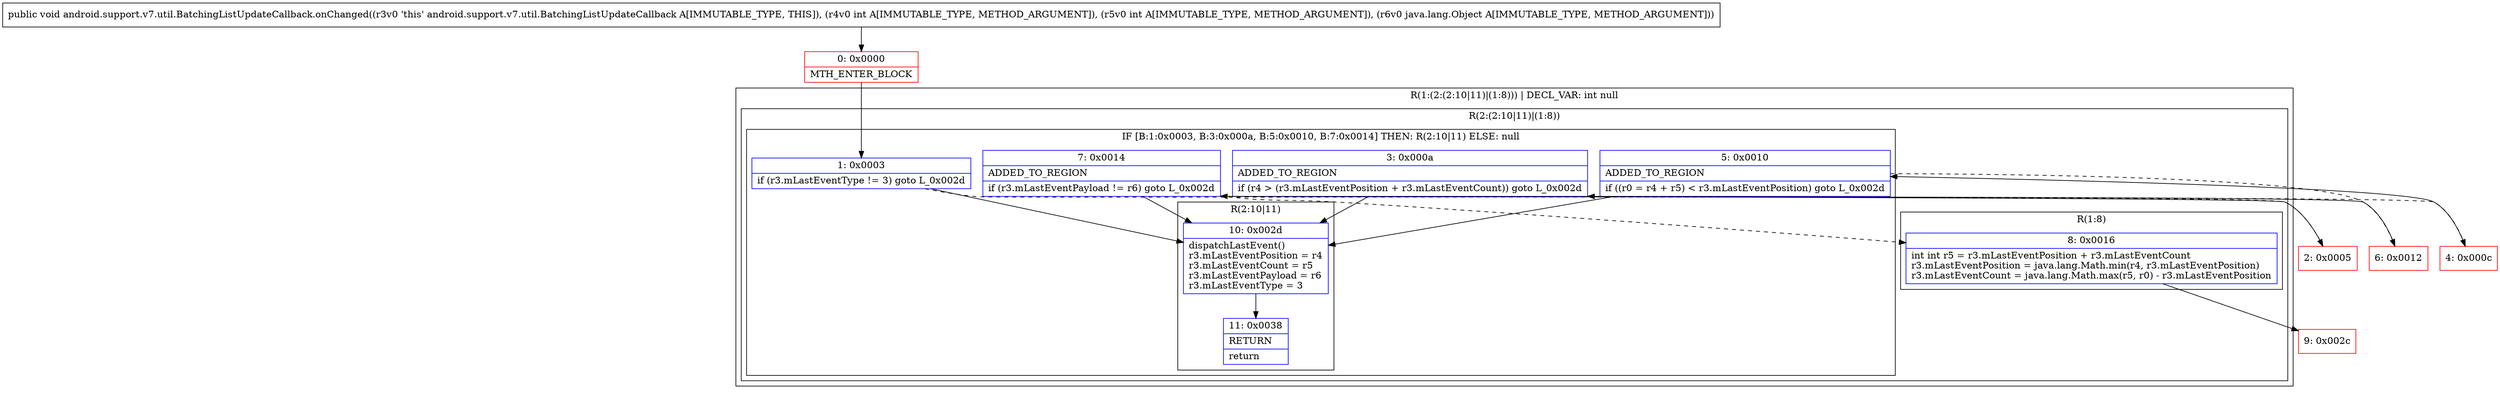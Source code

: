 digraph "CFG forandroid.support.v7.util.BatchingListUpdateCallback.onChanged(IILjava\/lang\/Object;)V" {
subgraph cluster_Region_1420787914 {
label = "R(1:(2:(2:10|11)|(1:8))) | DECL_VAR: int null\l";
node [shape=record,color=blue];
subgraph cluster_Region_2000476207 {
label = "R(2:(2:10|11)|(1:8))";
node [shape=record,color=blue];
subgraph cluster_IfRegion_1025801713 {
label = "IF [B:1:0x0003, B:3:0x000a, B:5:0x0010, B:7:0x0014] THEN: R(2:10|11) ELSE: null";
node [shape=record,color=blue];
Node_1 [shape=record,label="{1\:\ 0x0003|if (r3.mLastEventType != 3) goto L_0x002d\l}"];
Node_3 [shape=record,label="{3\:\ 0x000a|ADDED_TO_REGION\l|if (r4 \> (r3.mLastEventPosition + r3.mLastEventCount)) goto L_0x002d\l}"];
Node_5 [shape=record,label="{5\:\ 0x0010|ADDED_TO_REGION\l|if ((r0 = r4 + r5) \< r3.mLastEventPosition) goto L_0x002d\l}"];
Node_7 [shape=record,label="{7\:\ 0x0014|ADDED_TO_REGION\l|if (r3.mLastEventPayload != r6) goto L_0x002d\l}"];
subgraph cluster_Region_963936522 {
label = "R(2:10|11)";
node [shape=record,color=blue];
Node_10 [shape=record,label="{10\:\ 0x002d|dispatchLastEvent()\lr3.mLastEventPosition = r4\lr3.mLastEventCount = r5\lr3.mLastEventPayload = r6\lr3.mLastEventType = 3\l}"];
Node_11 [shape=record,label="{11\:\ 0x0038|RETURN\l|return\l}"];
}
}
subgraph cluster_Region_1680146446 {
label = "R(1:8)";
node [shape=record,color=blue];
Node_8 [shape=record,label="{8\:\ 0x0016|int int r5 = r3.mLastEventPosition + r3.mLastEventCount\lr3.mLastEventPosition = java.lang.Math.min(r4, r3.mLastEventPosition)\lr3.mLastEventCount = java.lang.Math.max(r5, r0) \- r3.mLastEventPosition\l}"];
}
}
}
Node_0 [shape=record,color=red,label="{0\:\ 0x0000|MTH_ENTER_BLOCK\l}"];
Node_2 [shape=record,color=red,label="{2\:\ 0x0005}"];
Node_4 [shape=record,color=red,label="{4\:\ 0x000c}"];
Node_6 [shape=record,color=red,label="{6\:\ 0x0012}"];
Node_9 [shape=record,color=red,label="{9\:\ 0x002c}"];
MethodNode[shape=record,label="{public void android.support.v7.util.BatchingListUpdateCallback.onChanged((r3v0 'this' android.support.v7.util.BatchingListUpdateCallback A[IMMUTABLE_TYPE, THIS]), (r4v0 int A[IMMUTABLE_TYPE, METHOD_ARGUMENT]), (r5v0 int A[IMMUTABLE_TYPE, METHOD_ARGUMENT]), (r6v0 java.lang.Object A[IMMUTABLE_TYPE, METHOD_ARGUMENT])) }"];
MethodNode -> Node_0;
Node_1 -> Node_2[style=dashed];
Node_1 -> Node_10;
Node_3 -> Node_4[style=dashed];
Node_3 -> Node_10;
Node_5 -> Node_6[style=dashed];
Node_5 -> Node_10;
Node_7 -> Node_8[style=dashed];
Node_7 -> Node_10;
Node_10 -> Node_11;
Node_8 -> Node_9;
Node_0 -> Node_1;
Node_2 -> Node_3;
Node_4 -> Node_5;
Node_6 -> Node_7;
}

